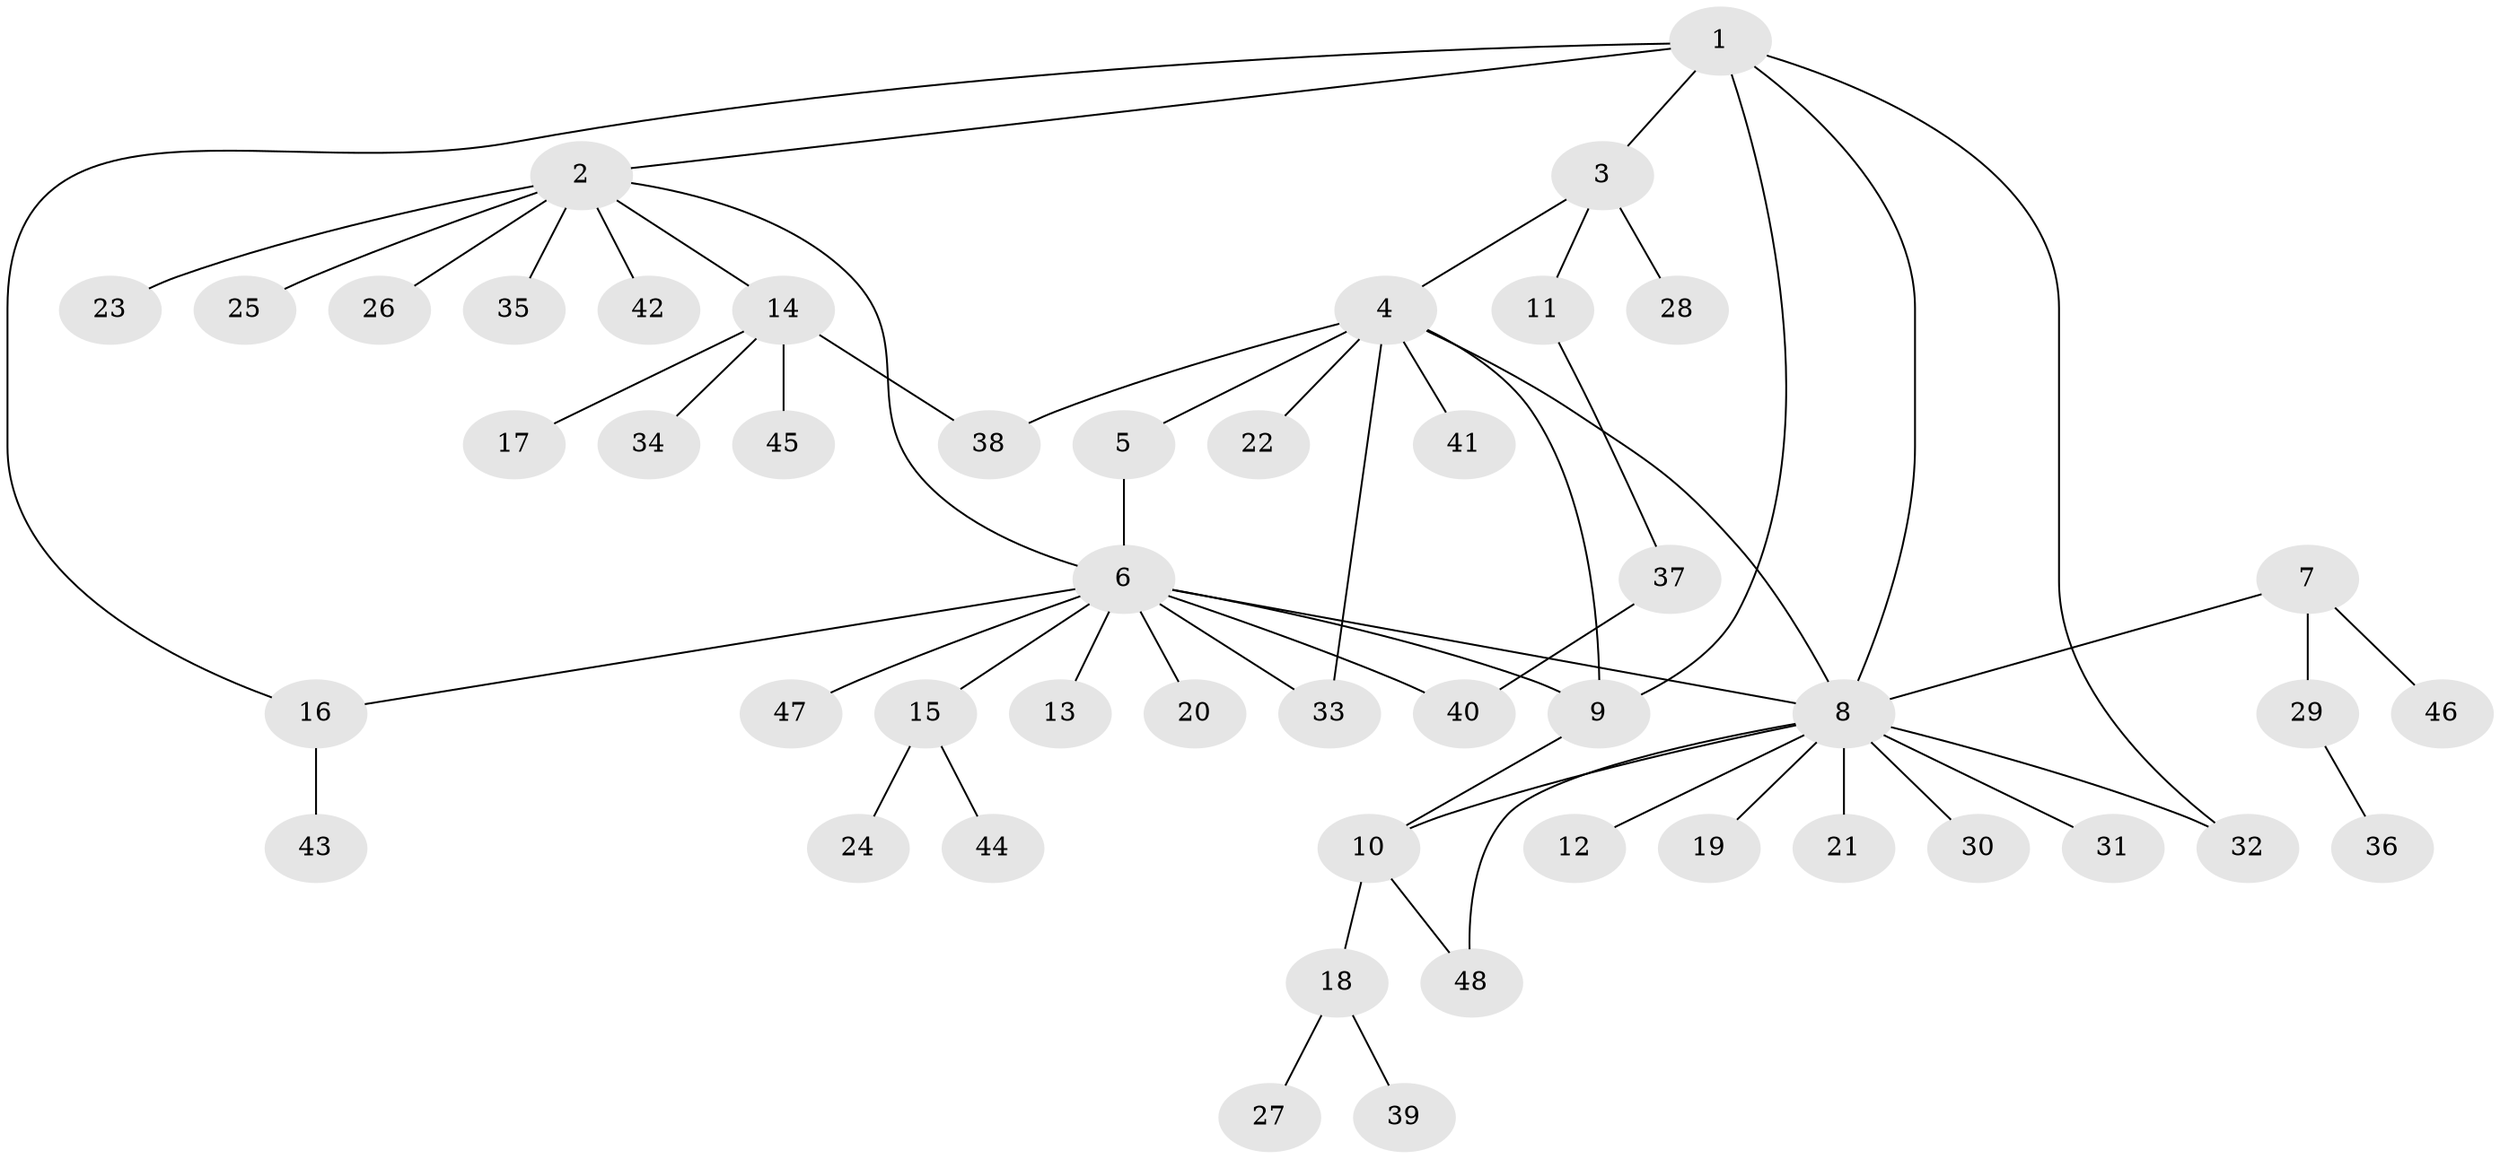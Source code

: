 // coarse degree distribution, {11: 0.041666666666666664, 7: 0.041666666666666664, 2: 0.20833333333333334, 8: 0.08333333333333333, 4: 0.041666666666666664, 3: 0.08333333333333333, 1: 0.5}
// Generated by graph-tools (version 1.1) at 2025/19/03/04/25 18:19:31]
// undirected, 48 vertices, 59 edges
graph export_dot {
graph [start="1"]
  node [color=gray90,style=filled];
  1;
  2;
  3;
  4;
  5;
  6;
  7;
  8;
  9;
  10;
  11;
  12;
  13;
  14;
  15;
  16;
  17;
  18;
  19;
  20;
  21;
  22;
  23;
  24;
  25;
  26;
  27;
  28;
  29;
  30;
  31;
  32;
  33;
  34;
  35;
  36;
  37;
  38;
  39;
  40;
  41;
  42;
  43;
  44;
  45;
  46;
  47;
  48;
  1 -- 2;
  1 -- 3;
  1 -- 8;
  1 -- 9;
  1 -- 16;
  1 -- 32;
  2 -- 6;
  2 -- 14;
  2 -- 23;
  2 -- 25;
  2 -- 26;
  2 -- 35;
  2 -- 42;
  3 -- 4;
  3 -- 11;
  3 -- 28;
  4 -- 5;
  4 -- 8;
  4 -- 9;
  4 -- 22;
  4 -- 33;
  4 -- 38;
  4 -- 41;
  5 -- 6;
  6 -- 8;
  6 -- 9;
  6 -- 13;
  6 -- 15;
  6 -- 16;
  6 -- 20;
  6 -- 33;
  6 -- 40;
  6 -- 47;
  7 -- 8;
  7 -- 29;
  7 -- 46;
  8 -- 10;
  8 -- 12;
  8 -- 19;
  8 -- 21;
  8 -- 30;
  8 -- 31;
  8 -- 32;
  8 -- 48;
  9 -- 10;
  10 -- 18;
  10 -- 48;
  11 -- 37;
  14 -- 17;
  14 -- 34;
  14 -- 38;
  14 -- 45;
  15 -- 24;
  15 -- 44;
  16 -- 43;
  18 -- 27;
  18 -- 39;
  29 -- 36;
  37 -- 40;
}
